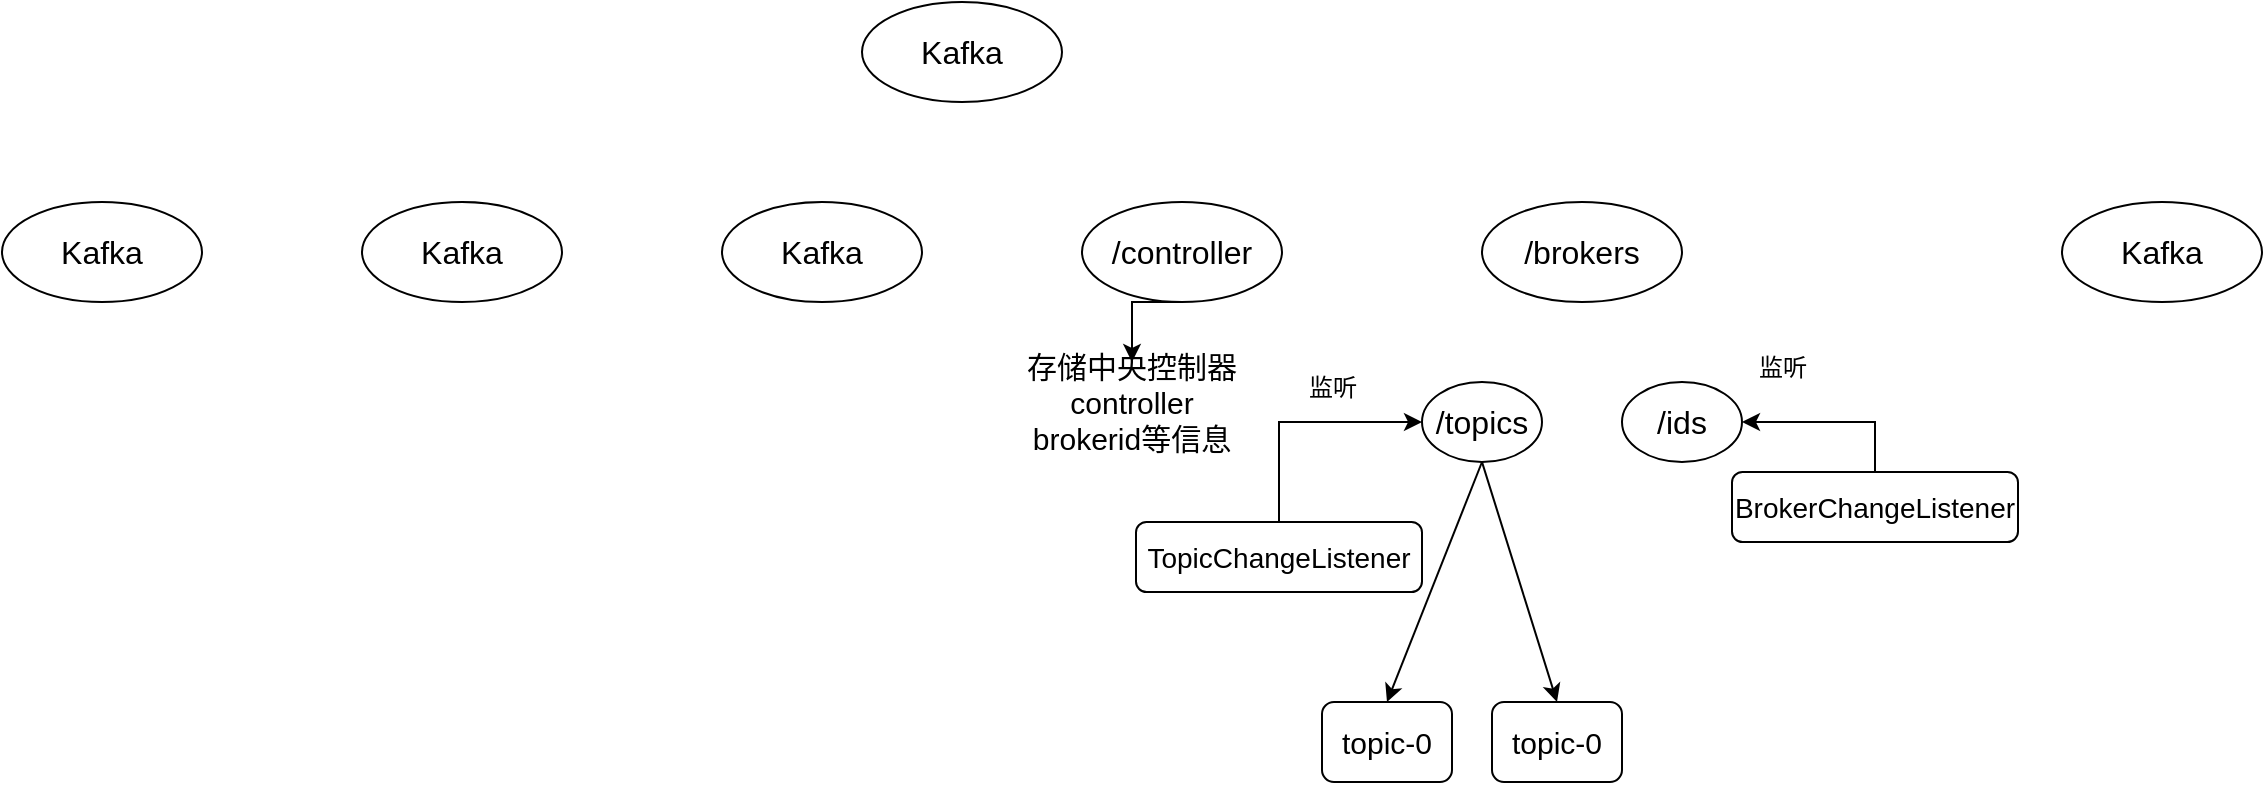<mxfile version="23.0.2" type="github">
  <diagram name="第 1 页" id="8-2-D_5NHPluIyXjwUSo">
    <mxGraphModel dx="2213" dy="769" grid="1" gridSize="10" guides="1" tooltips="1" connect="1" arrows="1" fold="1" page="1" pageScale="1" pageWidth="827" pageHeight="1169" math="0" shadow="0">
      <root>
        <mxCell id="0" />
        <mxCell id="1" parent="0" />
        <mxCell id="Q8LItwn8FTGjMNyWCQqq-1" value="&lt;font style=&quot;font-size: 16px;&quot;&gt;Kafka&lt;/font&gt;" style="ellipse;whiteSpace=wrap;html=1;fontSize=15;" vertex="1" parent="1">
          <mxGeometry x="330" y="80" width="100" height="50" as="geometry" />
        </mxCell>
        <mxCell id="Q8LItwn8FTGjMNyWCQqq-2" value="&lt;font style=&quot;font-size: 16px;&quot;&gt;Kafka&lt;/font&gt;" style="ellipse;whiteSpace=wrap;html=1;fontSize=15;" vertex="1" parent="1">
          <mxGeometry x="80" y="180" width="100" height="50" as="geometry" />
        </mxCell>
        <mxCell id="Q8LItwn8FTGjMNyWCQqq-3" value="&lt;font style=&quot;font-size: 16px;&quot;&gt;Kafka&lt;/font&gt;" style="ellipse;whiteSpace=wrap;html=1;fontSize=15;" vertex="1" parent="1">
          <mxGeometry x="260" y="180" width="100" height="50" as="geometry" />
        </mxCell>
        <mxCell id="Q8LItwn8FTGjMNyWCQqq-9" style="edgeStyle=orthogonalEdgeStyle;rounded=0;orthogonalLoop=1;jettySize=auto;html=1;exitX=0.5;exitY=1;exitDx=0;exitDy=0;entryX=0.5;entryY=0;entryDx=0;entryDy=0;" edge="1" parent="1" source="Q8LItwn8FTGjMNyWCQqq-4" target="Q8LItwn8FTGjMNyWCQqq-8">
          <mxGeometry relative="1" as="geometry" />
        </mxCell>
        <mxCell id="Q8LItwn8FTGjMNyWCQqq-4" value="&lt;font style=&quot;font-size: 16px;&quot;&gt;/controller&lt;/font&gt;" style="ellipse;whiteSpace=wrap;html=1;fontSize=15;" vertex="1" parent="1">
          <mxGeometry x="440" y="180" width="100" height="50" as="geometry" />
        </mxCell>
        <mxCell id="Q8LItwn8FTGjMNyWCQqq-5" value="&lt;font style=&quot;font-size: 16px;&quot;&gt;/brokers&lt;/font&gt;" style="ellipse;whiteSpace=wrap;html=1;fontSize=15;" vertex="1" parent="1">
          <mxGeometry x="640" y="180" width="100" height="50" as="geometry" />
        </mxCell>
        <mxCell id="Q8LItwn8FTGjMNyWCQqq-6" value="&lt;font style=&quot;font-size: 16px;&quot;&gt;Kafka&lt;/font&gt;" style="ellipse;whiteSpace=wrap;html=1;fontSize=15;" vertex="1" parent="1">
          <mxGeometry x="-100" y="180" width="100" height="50" as="geometry" />
        </mxCell>
        <mxCell id="Q8LItwn8FTGjMNyWCQqq-7" value="&lt;font style=&quot;font-size: 16px;&quot;&gt;Kafka&lt;/font&gt;" style="ellipse;whiteSpace=wrap;html=1;fontSize=15;" vertex="1" parent="1">
          <mxGeometry x="930" y="180" width="100" height="50" as="geometry" />
        </mxCell>
        <mxCell id="Q8LItwn8FTGjMNyWCQqq-8" value="&lt;font style=&quot;font-size: 15px;&quot;&gt;存储中央控制器controller brokerid等信息&lt;/font&gt;" style="text;html=1;strokeColor=none;fillColor=none;align=center;verticalAlign=middle;whiteSpace=wrap;rounded=0;" vertex="1" parent="1">
          <mxGeometry x="410" y="260" width="110" height="40" as="geometry" />
        </mxCell>
        <mxCell id="Q8LItwn8FTGjMNyWCQqq-11" value="&lt;font style=&quot;font-size: 16px;&quot;&gt;/ids&lt;/font&gt;" style="ellipse;whiteSpace=wrap;html=1;fontSize=15;" vertex="1" parent="1">
          <mxGeometry x="710" y="270" width="60" height="40" as="geometry" />
        </mxCell>
        <mxCell id="Q8LItwn8FTGjMNyWCQqq-12" value="&lt;font style=&quot;font-size: 16px;&quot;&gt;/topics&lt;/font&gt;" style="ellipse;whiteSpace=wrap;html=1;fontSize=15;" vertex="1" parent="1">
          <mxGeometry x="610" y="270" width="60" height="40" as="geometry" />
        </mxCell>
        <mxCell id="Q8LItwn8FTGjMNyWCQqq-16" style="edgeStyle=orthogonalEdgeStyle;rounded=0;orthogonalLoop=1;jettySize=auto;html=1;exitX=0.5;exitY=0;exitDx=0;exitDy=0;entryX=1;entryY=0.5;entryDx=0;entryDy=0;" edge="1" parent="1" source="Q8LItwn8FTGjMNyWCQqq-13" target="Q8LItwn8FTGjMNyWCQqq-11">
          <mxGeometry relative="1" as="geometry" />
        </mxCell>
        <mxCell id="Q8LItwn8FTGjMNyWCQqq-13" value="&lt;font style=&quot;font-size: 14px;&quot;&gt;BrokerChangeListener&lt;/font&gt;" style="rounded=1;whiteSpace=wrap;html=1;" vertex="1" parent="1">
          <mxGeometry x="765" y="315" width="143" height="35" as="geometry" />
        </mxCell>
        <mxCell id="Q8LItwn8FTGjMNyWCQqq-15" value="监听" style="text;html=1;align=center;verticalAlign=middle;resizable=0;points=[];autosize=1;strokeColor=none;fillColor=none;" vertex="1" parent="1">
          <mxGeometry x="765" y="248" width="50" height="30" as="geometry" />
        </mxCell>
        <mxCell id="Q8LItwn8FTGjMNyWCQqq-18" style="edgeStyle=orthogonalEdgeStyle;rounded=0;orthogonalLoop=1;jettySize=auto;html=1;exitX=0.5;exitY=0;exitDx=0;exitDy=0;entryX=0;entryY=0.5;entryDx=0;entryDy=0;" edge="1" parent="1" source="Q8LItwn8FTGjMNyWCQqq-17" target="Q8LItwn8FTGjMNyWCQqq-12">
          <mxGeometry relative="1" as="geometry" />
        </mxCell>
        <mxCell id="Q8LItwn8FTGjMNyWCQqq-17" value="&lt;font style=&quot;font-size: 14px;&quot;&gt;TopicChangeListener&lt;/font&gt;" style="rounded=1;whiteSpace=wrap;html=1;" vertex="1" parent="1">
          <mxGeometry x="467" y="340" width="143" height="35" as="geometry" />
        </mxCell>
        <mxCell id="Q8LItwn8FTGjMNyWCQqq-19" value="监听" style="text;html=1;align=center;verticalAlign=middle;resizable=0;points=[];autosize=1;strokeColor=none;fillColor=none;" vertex="1" parent="1">
          <mxGeometry x="540" y="258" width="50" height="30" as="geometry" />
        </mxCell>
        <mxCell id="Q8LItwn8FTGjMNyWCQqq-20" value="&lt;font style=&quot;font-size: 15px;&quot;&gt;topic-0&lt;/font&gt;" style="rounded=1;whiteSpace=wrap;html=1;" vertex="1" parent="1">
          <mxGeometry x="560" y="430" width="65" height="40" as="geometry" />
        </mxCell>
        <mxCell id="Q8LItwn8FTGjMNyWCQqq-21" value="&lt;font style=&quot;font-size: 15px;&quot;&gt;topic-0&lt;/font&gt;" style="rounded=1;whiteSpace=wrap;html=1;" vertex="1" parent="1">
          <mxGeometry x="645" y="430" width="65" height="40" as="geometry" />
        </mxCell>
        <mxCell id="Q8LItwn8FTGjMNyWCQqq-23" value="" style="endArrow=classic;html=1;rounded=0;exitX=0.5;exitY=1;exitDx=0;exitDy=0;entryX=0.5;entryY=0;entryDx=0;entryDy=0;" edge="1" parent="1" source="Q8LItwn8FTGjMNyWCQqq-12" target="Q8LItwn8FTGjMNyWCQqq-20">
          <mxGeometry width="50" height="50" relative="1" as="geometry">
            <mxPoint x="630" y="320" as="sourcePoint" />
            <mxPoint x="590" y="420" as="targetPoint" />
          </mxGeometry>
        </mxCell>
        <mxCell id="Q8LItwn8FTGjMNyWCQqq-25" value="" style="endArrow=classic;html=1;rounded=0;exitX=0.5;exitY=1;exitDx=0;exitDy=0;entryX=0.5;entryY=0;entryDx=0;entryDy=0;" edge="1" parent="1" source="Q8LItwn8FTGjMNyWCQqq-12" target="Q8LItwn8FTGjMNyWCQqq-21">
          <mxGeometry width="50" height="50" relative="1" as="geometry">
            <mxPoint x="650" y="325" as="sourcePoint" />
            <mxPoint x="680" y="420" as="targetPoint" />
          </mxGeometry>
        </mxCell>
      </root>
    </mxGraphModel>
  </diagram>
</mxfile>
